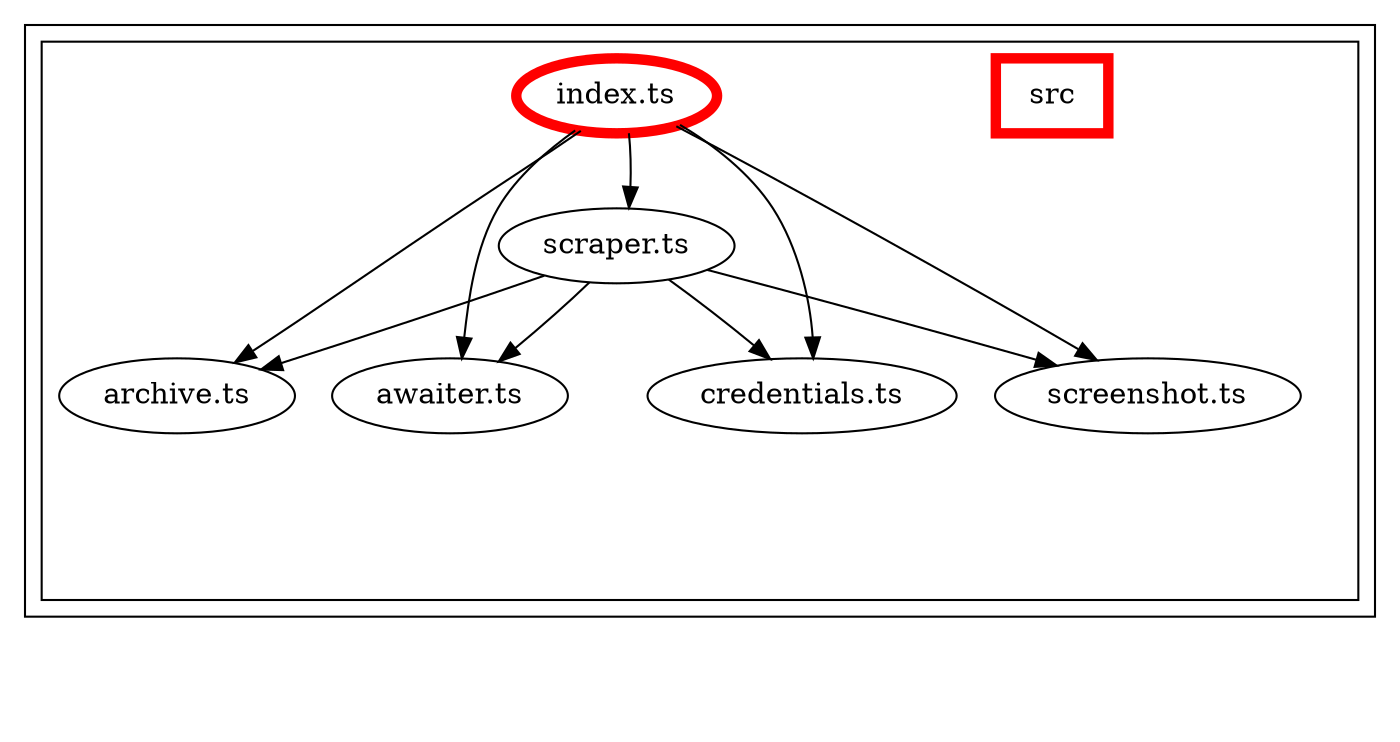 digraph "dependency-graph-[object Object]" {
  compound = true;
  "dependency-graph-[object Object]" [
    style = "invis";
  ];
  "src/archive.ts";
  "src/awaiter.ts";
  "src/credentials.ts";
  "src/scraper.ts";
  "src/screenshot.ts";
  subgraph "cluster_src" {
    color = "#000000";
    label = "";
    "name_src" [
      penwidth = 5;
      shape = "rectangle";
      color = "#ff0000";
      label = "src";
    ];
    "exit_src" [
      style = "invis";
    ];
    subgraph "cluster_src" {
      color = "#000000";
      label = "";
      "name_src" [
        penwidth = 5;
        shape = "rectangle";
        color = "#ff0000";
        label = "src";
      ];
      "exit_src" [
        style = "invis";
      ];
      "src/archive.ts" [
        label = "archive.ts";
      ];
      "src/awaiter.ts" [
        label = "awaiter.ts";
      ];
      "src/credentials.ts" [
        label = "credentials.ts";
      ];
      "src/index.ts" [
        label = "index.ts";
        color = "#ff0000";
        penwidth = 5;
      ];
      "src/scraper.ts" [
        label = "scraper.ts";
      ];
      "src/screenshot.ts" [
        label = "screenshot.ts";
      ];
      "src/archive.ts" -> "exit_src" [
        style = "invis";
      ];
      "src/awaiter.ts" -> "exit_src" [
        style = "invis";
      ];
      "src/credentials.ts" -> "exit_src" [
        style = "invis";
      ];
      "src/index.ts" -> "exit_src" [
        style = "invis";
      ];
      "src/scraper.ts" -> "exit_src" [
        style = "invis";
      ];
      "src/screenshot.ts" -> "exit_src" [
        style = "invis";
      ];
    }
    "exit_src" -> "exit_src" [
      style = "invis";
    ];
    "exit_src" -> "exit_src" [
      style = "invis";
    ];
    "exit_src" -> "exit_src" [
      style = "invis";
    ];
    "exit_src" -> "exit_src" [
      style = "invis";
    ];
    "exit_src" -> "exit_src" [
      style = "invis";
    ];
    "exit_src" -> "exit_src" [
      style = "invis";
    ];
  }
  "exit_src" -> "dependency-graph-[object Object]" [
    style = "invis";
  ];
  "src/index.ts" -> "src/archive.ts" [
    style = "invis";
  ];
  "src/index.ts" -> "src/archive.ts" [
    style = "solid";
    ltail = "cluster_src/index.ts";
    lhead = "cluster_src/archive.ts";
    color = "black";
  ];
  "src/index.ts" -> "src/awaiter.ts" [
    style = "invis";
  ];
  "src/index.ts" -> "src/awaiter.ts" [
    style = "solid";
    ltail = "cluster_src/index.ts";
    lhead = "cluster_src/awaiter.ts";
    color = "black";
  ];
  "src/index.ts" -> "src/credentials.ts" [
    style = "invis";
  ];
  "src/index.ts" -> "src/credentials.ts" [
    style = "solid";
    ltail = "cluster_src/index.ts";
    lhead = "cluster_src/credentials.ts";
    color = "black";
  ];
  "src/index.ts" -> "src/scraper.ts" [
    style = "invis";
  ];
  "src/index.ts" -> "src/scraper.ts" [
    style = "solid";
    ltail = "cluster_src/index.ts";
    lhead = "cluster_src/scraper.ts";
    color = "black";
  ];
  "src/index.ts" -> "src/screenshot.ts" [
    style = "invis";
  ];
  "src/index.ts" -> "src/screenshot.ts" [
    style = "solid";
    ltail = "cluster_src/index.ts";
    lhead = "cluster_src/screenshot.ts";
    color = "black";
  ];
  "src/scraper.ts" -> "src/archive.ts" [
    style = "invis";
  ];
  "src/scraper.ts" -> "src/archive.ts" [
    style = "solid";
    ltail = "cluster_src/scraper.ts";
    lhead = "cluster_src/archive.ts";
    color = "black";
  ];
  "src/scraper.ts" -> "src/awaiter.ts" [
    style = "invis";
  ];
  "src/scraper.ts" -> "src/awaiter.ts" [
    style = "solid";
    ltail = "cluster_src/scraper.ts";
    lhead = "cluster_src/awaiter.ts";
    color = "black";
  ];
  "src/scraper.ts" -> "src/credentials.ts" [
    style = "invis";
  ];
  "src/scraper.ts" -> "src/credentials.ts" [
    style = "solid";
    ltail = "cluster_src/scraper.ts";
    lhead = "cluster_src/credentials.ts";
    color = "black";
  ];
  "src/scraper.ts" -> "src/screenshot.ts" [
    style = "invis";
  ];
  "src/scraper.ts" -> "src/screenshot.ts" [
    style = "solid";
    ltail = "cluster_src/scraper.ts";
    lhead = "cluster_src/screenshot.ts";
    color = "black";
  ];
}